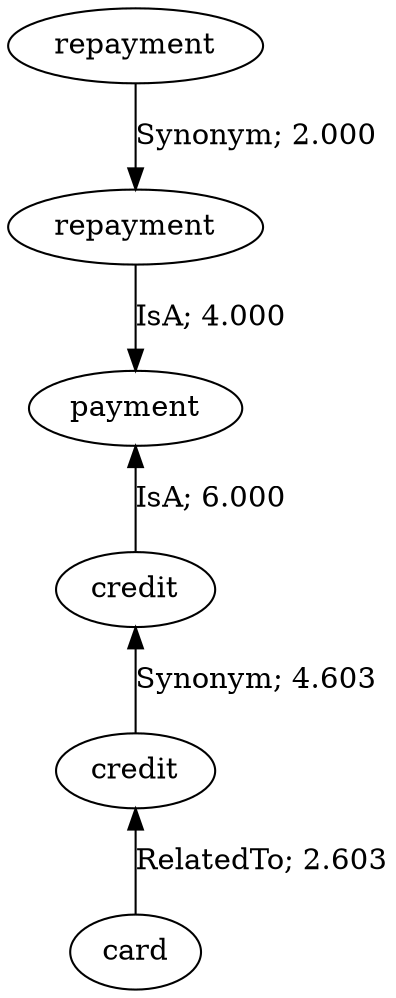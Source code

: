 // The path the concepts from "repayment" to "card".Path Length: 5; Weight Sum: 19.206150209127664; Average Weight: 3.8412300418255327
digraph "8_b---repayment-card---PLen5_WSum19.206_WAvg3.841" {
	0 [label=repayment]
	1 [label=repayment]
	2 [label=payment]
	3 [label=credit]
	4 [label=credit]
	5 [label=card]
	0 -> 1 [label="Synonym; 2.000" dir=forward weight=2.000]
	1 -> 2 [label="IsA; 4.000" dir=forward weight=4.000]
	2 -> 3 [label="IsA; 6.000" dir=back weight=6.000]
	3 -> 4 [label="Synonym; 4.603" dir=back weight=4.603]
	4 -> 5 [label="RelatedTo; 2.603" dir=back weight=2.603]
}
